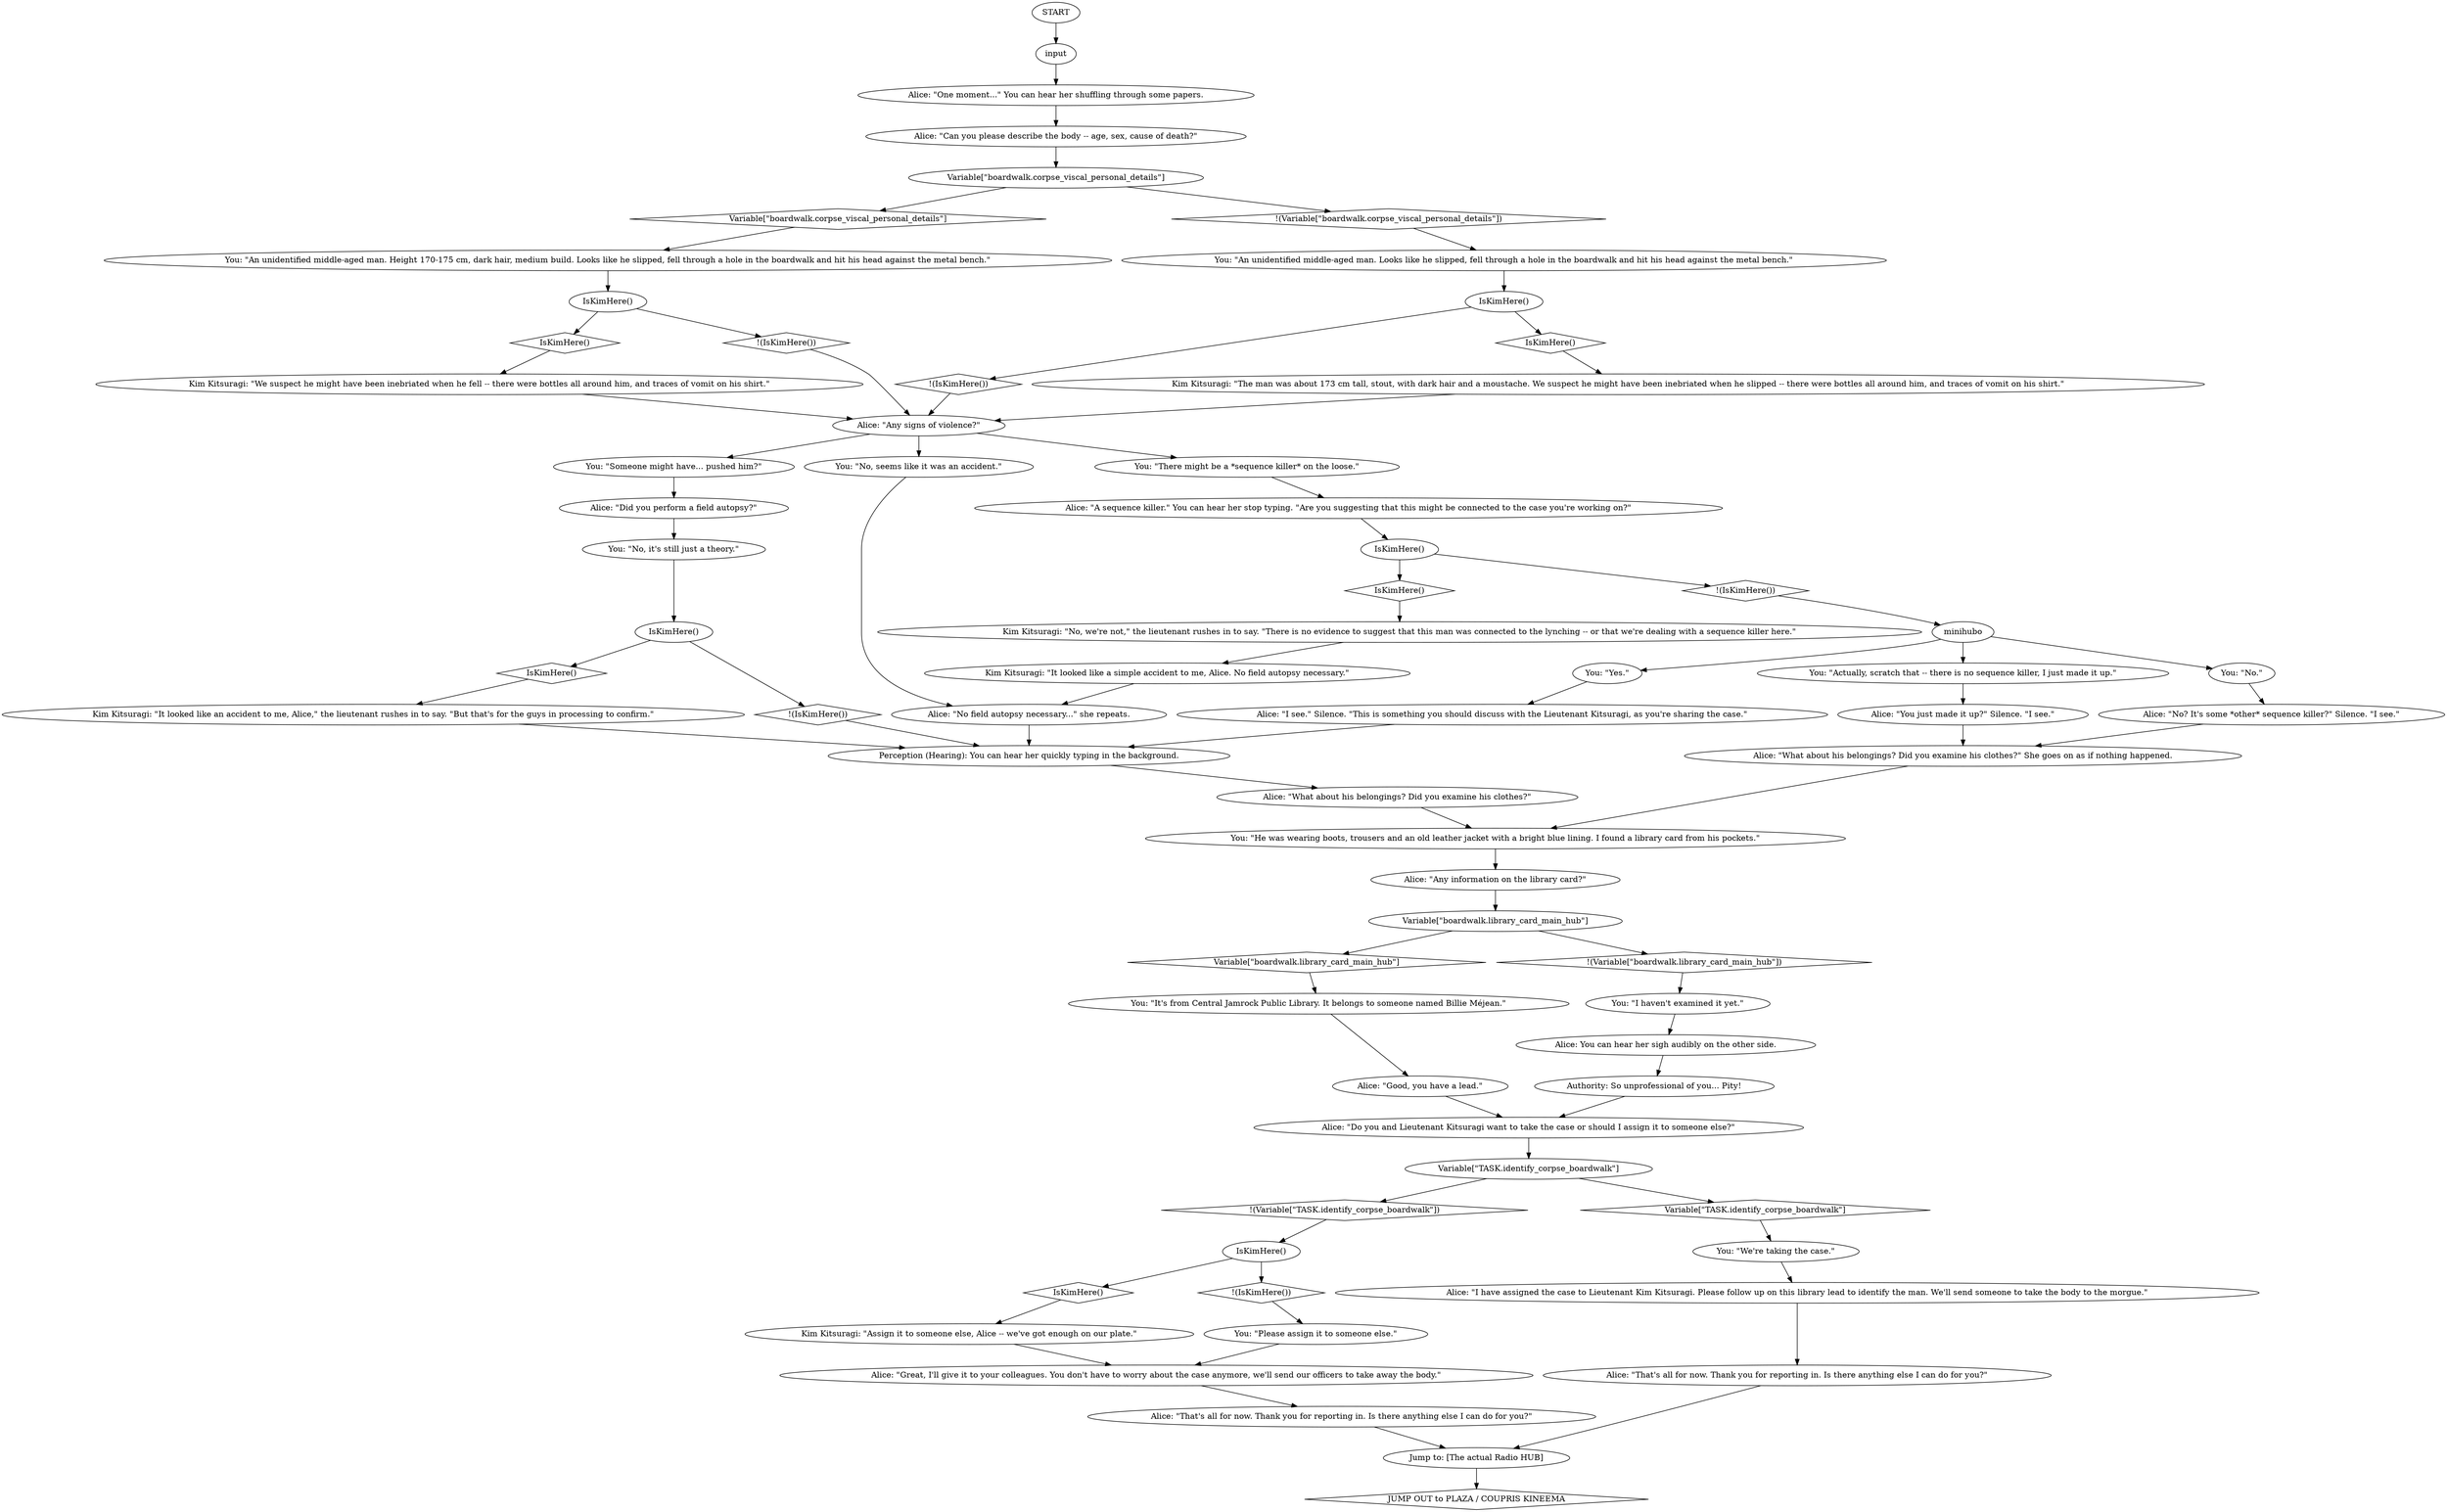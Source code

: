 # KINEEMA / REPORTING THE CORPSE ON THE BOARDWALK
# You report to the station that you have found a dead body from the boardwalk.
# ==================================================
digraph G {
	  0 [label="START"];
	  1 [label="input"];
	  2 [label="You: \"There might be a *sequence killer* on the loose.\""];
	  3 [label="You: \"An unidentified middle-aged man. Looks like he slipped, fell through a hole in the boardwalk and hit his head against the metal bench.\""];
	  4 [label="Alice: \"Did you perform a field autopsy?\""];
	  5 [label="You: \"No, it's still just a theory.\""];
	  6 [label="Kim Kitsuragi: \"We suspect he might have been inebriated when he fell -- there were bottles all around him, and traces of vomit on his shirt.\""];
	  7 [label="Alice: \"What about his belongings? Did you examine his clothes?\""];
	  8 [label="You: \"It's from Central Jamrock Public Library. It belongs to someone named Billie Méjean.\""];
	  9 [label="Alice: \"Can you please describe the body -- age, sex, cause of death?\""];
	  10 [label="Alice: \"No field autopsy necessary...\" she repeats."];
	  11 [label="Variable[\"boardwalk.library_card_main_hub\"]"];
	  12 [label="Variable[\"boardwalk.library_card_main_hub\"]", shape=diamond];
	  13 [label="!(Variable[\"boardwalk.library_card_main_hub\"])", shape=diamond];
	  14 [label="IsKimHere()"];
	  15 [label="IsKimHere()", shape=diamond];
	  16 [label="!(IsKimHere())", shape=diamond];
	  18 [label="You: \"He was wearing boots, trousers and an old leather jacket with a bright blue lining. I found a library card from his pockets.\""];
	  19 [label="You: \"We're taking the case.\""];
	  20 [label="IsKimHere()"];
	  21 [label="IsKimHere()", shape=diamond];
	  22 [label="!(IsKimHere())", shape=diamond];
	  23 [label="Alice: \"What about his belongings? Did you examine his clothes?\" She goes on as if nothing happened."];
	  24 [label="Alice: You can hear her sigh audibly on the other side."];
	  25 [label="IsKimHere()"];
	  26 [label="IsKimHere()", shape=diamond];
	  27 [label="!(IsKimHere())", shape=diamond];
	  28 [label="You: \"An unidentified middle-aged man. Height 170-175 cm, dark hair, medium build. Looks like he slipped, fell through a hole in the boardwalk and hit his head against the metal bench.\""];
	  29 [label="You: \"No, seems like it was an accident.\""];
	  30 [label="You: \"I haven't examined it yet.\""];
	  31 [label="Kim Kitsuragi: \"Assign it to someone else, Alice -- we've got enough on our plate.\""];
	  32 [label="Alice: \"I see.\" Silence. \"This is something you should discuss with the Lieutenant Kitsuragi, as you're sharing the case.\""];
	  33 [label="Jump to: [The actual Radio HUB]"];
	  34 [label="Alice: \"That's all for now. Thank you for reporting in. Is there anything else I can do for you?\""];
	  35 [label="Kim Kitsuragi: \"The man was about 173 cm tall, stout, with dark hair and a moustache. We suspect he might have been inebriated when he slipped -- there were bottles all around him, and traces of vomit on his shirt.\""];
	  36 [label="IsKimHere()"];
	  37 [label="IsKimHere()", shape=diamond];
	  38 [label="!(IsKimHere())", shape=diamond];
	  39 [label="Kim Kitsuragi: \"No, we're not,\" the lieutenant rushes in to say. \"There is no evidence to suggest that this man was connected to the lynching -- or that we're dealing with a sequence killer here.\""];
	  40 [label="Alice: \"Any signs of violence?\""];
	  41 [label="Alice: \"I have assigned the case to Lieutenant Kim Kitsuragi. Please follow up on this library lead to identify the man. We'll send someone to take the body to the morgue.\""];
	  42 [label="Alice: \"That's all for now. Thank you for reporting in. Is there anything else I can do for you?\""];
	  43 [label="You: \"Yes.\""];
	  44 [label="Alice: \"Do you and Lieutenant Kitsuragi want to take the case or should I assign it to someone else?\""];
	  45 [label="Alice: \"Good, you have a lead.\""];
	  46 [label="Alice: \"A sequence killer.\" You can hear her stop typing. \"Are you suggesting that this might be connected to the case you're working on?\""];
	  47 [label="Perception (Hearing): You can hear her quickly typing in the background."];
	  48 [label="You: \"No.\""];
	  49 [label="Variable[\"boardwalk.corpse_viscal_personal_details\"]"];
	  50 [label="Variable[\"boardwalk.corpse_viscal_personal_details\"]", shape=diamond];
	  51 [label="!(Variable[\"boardwalk.corpse_viscal_personal_details\"])", shape=diamond];
	  52 [label="Kim Kitsuragi: \"It looked like a simple accident to me, Alice. No field autopsy necessary.\""];
	  53 [label="Alice: \"No? It's some *other* sequence killer?\" Silence. \"I see.\""];
	  54 [label="Authority: So unprofessional of you... Pity!"];
	  55 [label="Kim Kitsuragi: \"It looked like an accident to me, Alice,\" the lieutenant rushes in to say. \"But that's for the guys in processing to confirm.\""];
	  56 [label="IsKimHere()"];
	  57 [label="IsKimHere()", shape=diamond];
	  58 [label="!(IsKimHere())", shape=diamond];
	  59 [label="minihubo"];
	  60 [label="Alice: \"You just made it up?\" Silence. \"I see.\""];
	  61 [label="Variable[\"TASK.identify_corpse_boardwalk\"]"];
	  62 [label="Variable[\"TASK.identify_corpse_boardwalk\"]", shape=diamond];
	  63 [label="!(Variable[\"TASK.identify_corpse_boardwalk\"])", shape=diamond];
	  64 [label="You: \"Actually, scratch that -- there is no sequence killer, I just made it up.\""];
	  65 [label="Alice: \"One moment...\" You can hear her shuffling through some papers."];
	  66 [label="Alice: \"Great, I'll give it to your colleagues. You don't have to worry about the case anymore, we'll send our officers to take away the body.\""];
	  67 [label="You: \"Someone might have... pushed him?\""];
	  68 [label="Alice: \"Any information on the library card?\""];
	  69 [label="You: \"Please assign it to someone else.\""];
	  7760201 [label="JUMP OUT to PLAZA / COUPRIS KINEEMA", shape=diamond];
	  0 -> 1
	  1 -> 65
	  2 -> 46
	  3 -> 25
	  4 -> 5
	  5 -> 14
	  6 -> 40
	  7 -> 18
	  8 -> 45
	  9 -> 49
	  10 -> 47
	  11 -> 12
	  11 -> 13
	  12 -> 8
	  13 -> 30
	  14 -> 16
	  14 -> 15
	  15 -> 55
	  16 -> 47
	  18 -> 68
	  19 -> 41
	  20 -> 21
	  20 -> 22
	  21 -> 31
	  22 -> 69
	  23 -> 18
	  24 -> 54
	  25 -> 26
	  25 -> 27
	  26 -> 35
	  27 -> 40
	  28 -> 56
	  29 -> 10
	  30 -> 24
	  31 -> 66
	  32 -> 47
	  33 -> 7760201
	  34 -> 33
	  35 -> 40
	  36 -> 37
	  36 -> 38
	  37 -> 39
	  38 -> 59
	  39 -> 52
	  40 -> 2
	  40 -> 67
	  40 -> 29
	  41 -> 42
	  42 -> 33
	  43 -> 32
	  44 -> 61
	  45 -> 44
	  46 -> 36
	  47 -> 7
	  48 -> 53
	  49 -> 50
	  49 -> 51
	  50 -> 28
	  51 -> 3
	  52 -> 10
	  53 -> 23
	  54 -> 44
	  55 -> 47
	  56 -> 57
	  56 -> 58
	  57 -> 6
	  58 -> 40
	  59 -> 48
	  59 -> 64
	  59 -> 43
	  60 -> 23
	  61 -> 62
	  61 -> 63
	  62 -> 19
	  63 -> 20
	  64 -> 60
	  65 -> 9
	  66 -> 34
	  67 -> 4
	  68 -> 11
	  69 -> 66
}

